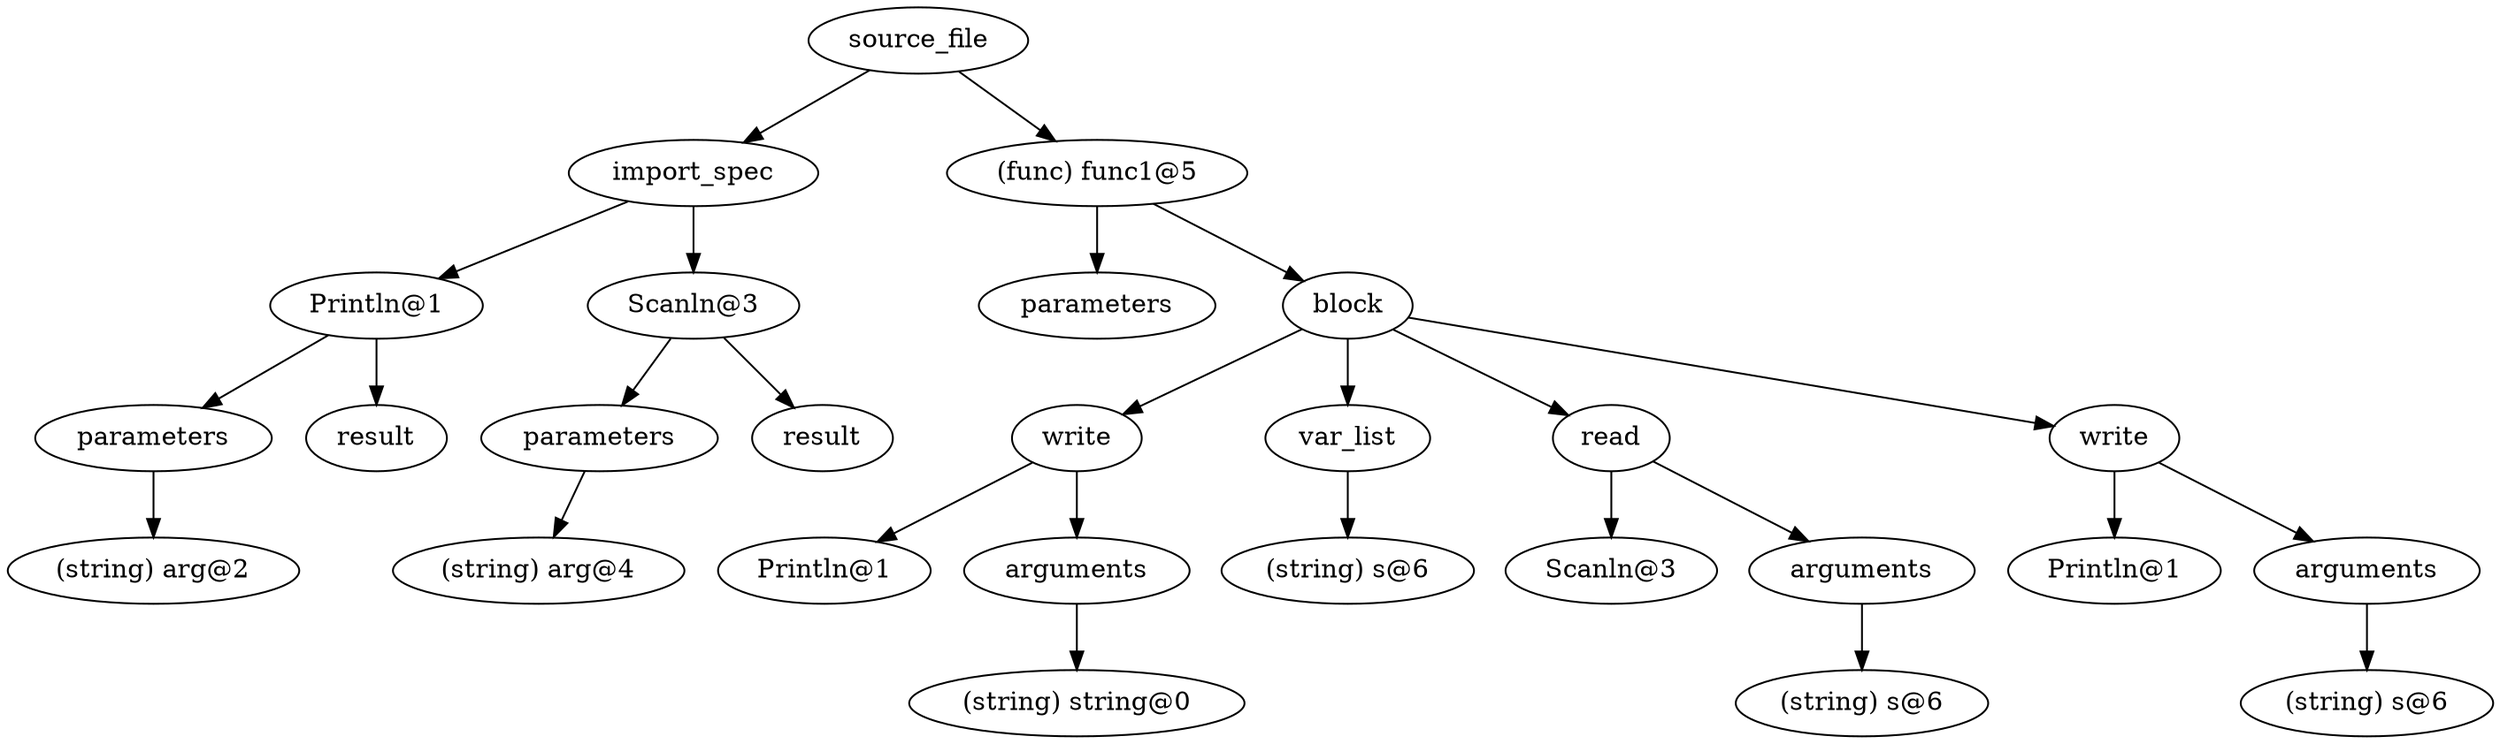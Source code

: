 digraph {
graph [ordering="out"];
node0[label="source_file"];
node1[label="import_spec"];
node2[label="Println@1"];
node3[label="parameters"];
node4[label="(string) arg@2"];
node3 -> node4;
node2 -> node3;
node5[label="result"];
node2 -> node5;
node1 -> node2;
node6[label="Scanln@3"];
node7[label="parameters"];
node8[label="(string) arg@4"];
node7 -> node8;
node6 -> node7;
node9[label="result"];
node6 -> node9;
node1 -> node6;
node0 -> node1;
node10[label="(func) func1@5"];
node11[label="parameters"];
node10 -> node11;
node12[label="block"];
node13[label="write"];
node14[label="Println@1"];
node13 -> node14;
node15[label="arguments"];
node16[label="(string) string@0"];
node15 -> node16;
node13 -> node15;
node12 -> node13;
node17[label="var_list"];
node18[label="(string) s@6"];
node17 -> node18;
node12 -> node17;
node19[label="read"];
node20[label="Scanln@3"];
node19 -> node20;
node21[label="arguments"];
node22[label="(string) s@6"];
node21 -> node22;
node19 -> node21;
node12 -> node19;
node23[label="write"];
node24[label="Println@1"];
node23 -> node24;
node25[label="arguments"];
node26[label="(string) s@6"];
node25 -> node26;
node23 -> node25;
node12 -> node23;
node10 -> node12;
node0 -> node10;
}